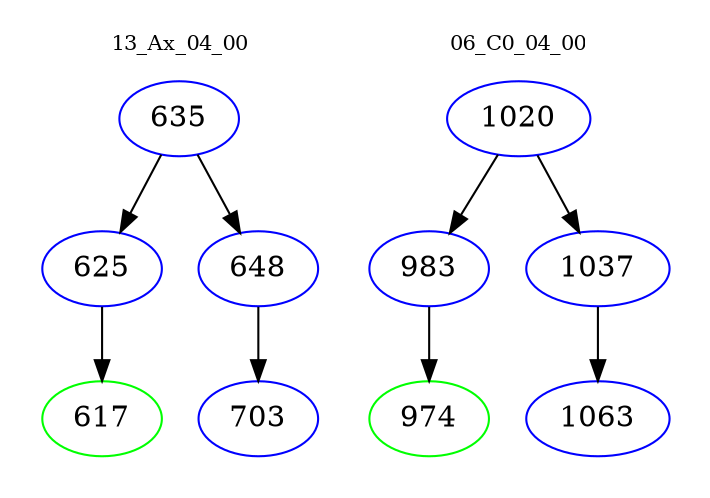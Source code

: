digraph{
subgraph cluster_0 {
color = white
label = "13_Ax_04_00";
fontsize=10;
T0_635 [label="635", color="blue"]
T0_635 -> T0_625 [color="black"]
T0_625 [label="625", color="blue"]
T0_625 -> T0_617 [color="black"]
T0_617 [label="617", color="green"]
T0_635 -> T0_648 [color="black"]
T0_648 [label="648", color="blue"]
T0_648 -> T0_703 [color="black"]
T0_703 [label="703", color="blue"]
}
subgraph cluster_1 {
color = white
label = "06_C0_04_00";
fontsize=10;
T1_1020 [label="1020", color="blue"]
T1_1020 -> T1_983 [color="black"]
T1_983 [label="983", color="blue"]
T1_983 -> T1_974 [color="black"]
T1_974 [label="974", color="green"]
T1_1020 -> T1_1037 [color="black"]
T1_1037 [label="1037", color="blue"]
T1_1037 -> T1_1063 [color="black"]
T1_1063 [label="1063", color="blue"]
}
}
